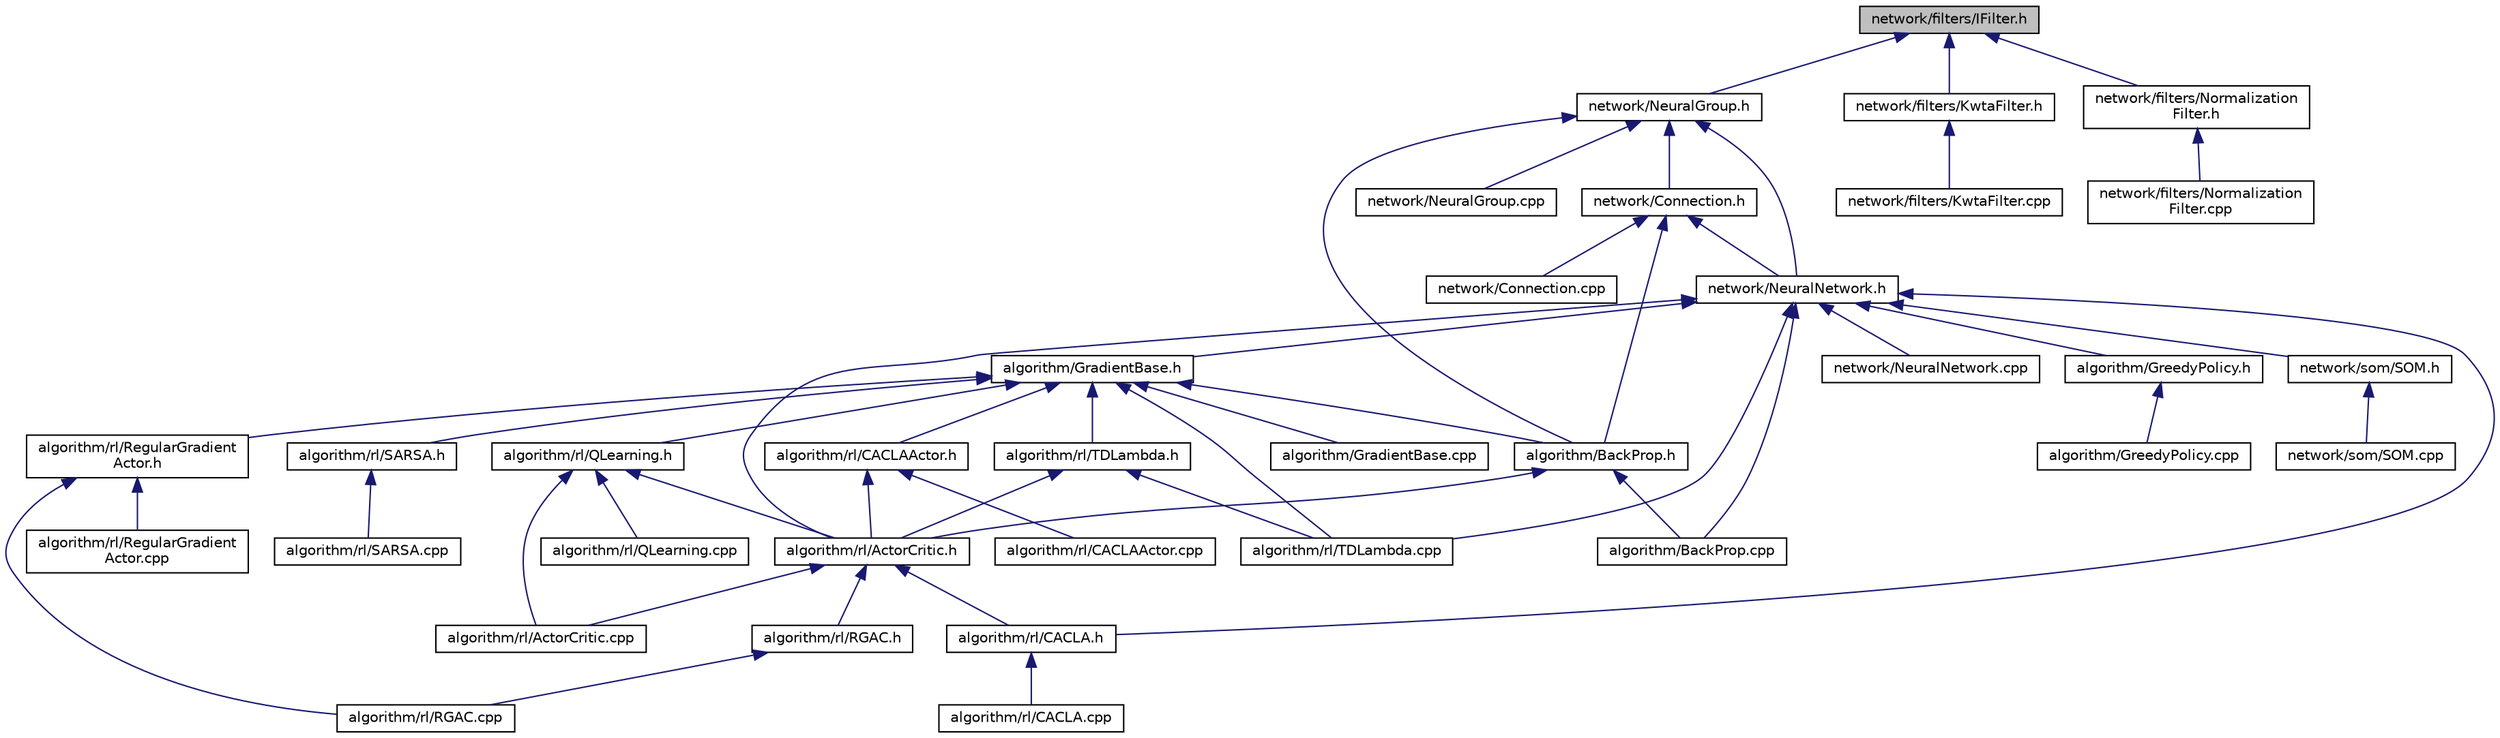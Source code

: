 digraph "network/filters/IFilter.h"
{
  edge [fontname="Helvetica",fontsize="10",labelfontname="Helvetica",labelfontsize="10"];
  node [fontname="Helvetica",fontsize="10",shape=record];
  Node1 [label="network/filters/IFilter.h",height=0.2,width=0.4,color="black", fillcolor="grey75", style="filled", fontcolor="black"];
  Node1 -> Node2 [dir="back",color="midnightblue",fontsize="10",style="solid",fontname="Helvetica"];
  Node2 [label="network/NeuralGroup.h",height=0.2,width=0.4,color="black", fillcolor="white", style="filled",URL="$_neural_group_8h.html"];
  Node2 -> Node3 [dir="back",color="midnightblue",fontsize="10",style="solid",fontname="Helvetica"];
  Node3 [label="network/NeuralNetwork.h",height=0.2,width=0.4,color="black", fillcolor="white", style="filled",URL="$_neural_network_8h.html"];
  Node3 -> Node4 [dir="back",color="midnightblue",fontsize="10",style="solid",fontname="Helvetica"];
  Node4 [label="algorithm/BackProp.cpp",height=0.2,width=0.4,color="black", fillcolor="white", style="filled",URL="$_back_prop_8cpp.html"];
  Node3 -> Node5 [dir="back",color="midnightblue",fontsize="10",style="solid",fontname="Helvetica"];
  Node5 [label="algorithm/GradientBase.h",height=0.2,width=0.4,color="black", fillcolor="white", style="filled",URL="$_gradient_base_8h.html"];
  Node5 -> Node6 [dir="back",color="midnightblue",fontsize="10",style="solid",fontname="Helvetica"];
  Node6 [label="algorithm/BackProp.h",height=0.2,width=0.4,color="black", fillcolor="white", style="filled",URL="$_back_prop_8h.html"];
  Node6 -> Node4 [dir="back",color="midnightblue",fontsize="10",style="solid",fontname="Helvetica"];
  Node6 -> Node7 [dir="back",color="midnightblue",fontsize="10",style="solid",fontname="Helvetica"];
  Node7 [label="algorithm/rl/ActorCritic.h",height=0.2,width=0.4,color="black", fillcolor="white", style="filled",URL="$_actor_critic_8h.html"];
  Node7 -> Node8 [dir="back",color="midnightblue",fontsize="10",style="solid",fontname="Helvetica"];
  Node8 [label="algorithm/rl/ActorCritic.cpp",height=0.2,width=0.4,color="black", fillcolor="white", style="filled",URL="$_actor_critic_8cpp.html"];
  Node7 -> Node9 [dir="back",color="midnightblue",fontsize="10",style="solid",fontname="Helvetica"];
  Node9 [label="algorithm/rl/CACLA.h",height=0.2,width=0.4,color="black", fillcolor="white", style="filled",URL="$_c_a_c_l_a_8h.html"];
  Node9 -> Node10 [dir="back",color="midnightblue",fontsize="10",style="solid",fontname="Helvetica"];
  Node10 [label="algorithm/rl/CACLA.cpp",height=0.2,width=0.4,color="black", fillcolor="white", style="filled",URL="$_c_a_c_l_a_8cpp.html"];
  Node7 -> Node11 [dir="back",color="midnightblue",fontsize="10",style="solid",fontname="Helvetica"];
  Node11 [label="algorithm/rl/RGAC.h",height=0.2,width=0.4,color="black", fillcolor="white", style="filled",URL="$_r_g_a_c_8h.html"];
  Node11 -> Node12 [dir="back",color="midnightblue",fontsize="10",style="solid",fontname="Helvetica"];
  Node12 [label="algorithm/rl/RGAC.cpp",height=0.2,width=0.4,color="black", fillcolor="white", style="filled",URL="$_r_g_a_c_8cpp.html"];
  Node5 -> Node13 [dir="back",color="midnightblue",fontsize="10",style="solid",fontname="Helvetica"];
  Node13 [label="algorithm/GradientBase.cpp",height=0.2,width=0.4,color="black", fillcolor="white", style="filled",URL="$_gradient_base_8cpp.html"];
  Node5 -> Node14 [dir="back",color="midnightblue",fontsize="10",style="solid",fontname="Helvetica"];
  Node14 [label="algorithm/rl/TDLambda.h",height=0.2,width=0.4,color="black", fillcolor="white", style="filled",URL="$_t_d_lambda_8h.html"];
  Node14 -> Node7 [dir="back",color="midnightblue",fontsize="10",style="solid",fontname="Helvetica"];
  Node14 -> Node15 [dir="back",color="midnightblue",fontsize="10",style="solid",fontname="Helvetica"];
  Node15 [label="algorithm/rl/TDLambda.cpp",height=0.2,width=0.4,color="black", fillcolor="white", style="filled",URL="$_t_d_lambda_8cpp.html"];
  Node5 -> Node16 [dir="back",color="midnightblue",fontsize="10",style="solid",fontname="Helvetica"];
  Node16 [label="algorithm/rl/CACLAActor.h",height=0.2,width=0.4,color="black", fillcolor="white", style="filled",URL="$_c_a_c_l_a_actor_8h.html"];
  Node16 -> Node7 [dir="back",color="midnightblue",fontsize="10",style="solid",fontname="Helvetica"];
  Node16 -> Node17 [dir="back",color="midnightblue",fontsize="10",style="solid",fontname="Helvetica"];
  Node17 [label="algorithm/rl/CACLAActor.cpp",height=0.2,width=0.4,color="black", fillcolor="white", style="filled",URL="$_c_a_c_l_a_actor_8cpp.html"];
  Node5 -> Node18 [dir="back",color="midnightblue",fontsize="10",style="solid",fontname="Helvetica"];
  Node18 [label="algorithm/rl/QLearning.h",height=0.2,width=0.4,color="black", fillcolor="white", style="filled",URL="$_q_learning_8h.html"];
  Node18 -> Node7 [dir="back",color="midnightblue",fontsize="10",style="solid",fontname="Helvetica"];
  Node18 -> Node8 [dir="back",color="midnightblue",fontsize="10",style="solid",fontname="Helvetica"];
  Node18 -> Node19 [dir="back",color="midnightblue",fontsize="10",style="solid",fontname="Helvetica"];
  Node19 [label="algorithm/rl/QLearning.cpp",height=0.2,width=0.4,color="black", fillcolor="white", style="filled",URL="$_q_learning_8cpp.html"];
  Node5 -> Node20 [dir="back",color="midnightblue",fontsize="10",style="solid",fontname="Helvetica"];
  Node20 [label="algorithm/rl/RegularGradient\lActor.h",height=0.2,width=0.4,color="black", fillcolor="white", style="filled",URL="$_regular_gradient_actor_8h.html"];
  Node20 -> Node21 [dir="back",color="midnightblue",fontsize="10",style="solid",fontname="Helvetica"];
  Node21 [label="algorithm/rl/RegularGradient\lActor.cpp",height=0.2,width=0.4,color="black", fillcolor="white", style="filled",URL="$_regular_gradient_actor_8cpp.html"];
  Node20 -> Node12 [dir="back",color="midnightblue",fontsize="10",style="solid",fontname="Helvetica"];
  Node5 -> Node22 [dir="back",color="midnightblue",fontsize="10",style="solid",fontname="Helvetica"];
  Node22 [label="algorithm/rl/SARSA.h",height=0.2,width=0.4,color="black", fillcolor="white", style="filled",URL="$_s_a_r_s_a_8h.html"];
  Node22 -> Node23 [dir="back",color="midnightblue",fontsize="10",style="solid",fontname="Helvetica"];
  Node23 [label="algorithm/rl/SARSA.cpp",height=0.2,width=0.4,color="black", fillcolor="white", style="filled",URL="$_s_a_r_s_a_8cpp.html"];
  Node5 -> Node15 [dir="back",color="midnightblue",fontsize="10",style="solid",fontname="Helvetica"];
  Node3 -> Node24 [dir="back",color="midnightblue",fontsize="10",style="solid",fontname="Helvetica"];
  Node24 [label="algorithm/GreedyPolicy.h",height=0.2,width=0.4,color="black", fillcolor="white", style="filled",URL="$_greedy_policy_8h.html"];
  Node24 -> Node25 [dir="back",color="midnightblue",fontsize="10",style="solid",fontname="Helvetica"];
  Node25 [label="algorithm/GreedyPolicy.cpp",height=0.2,width=0.4,color="black", fillcolor="white", style="filled",URL="$_greedy_policy_8cpp.html"];
  Node3 -> Node7 [dir="back",color="midnightblue",fontsize="10",style="solid",fontname="Helvetica"];
  Node3 -> Node9 [dir="back",color="midnightblue",fontsize="10",style="solid",fontname="Helvetica"];
  Node3 -> Node15 [dir="back",color="midnightblue",fontsize="10",style="solid",fontname="Helvetica"];
  Node3 -> Node26 [dir="back",color="midnightblue",fontsize="10",style="solid",fontname="Helvetica"];
  Node26 [label="network/NeuralNetwork.cpp",height=0.2,width=0.4,color="black", fillcolor="white", style="filled",URL="$_neural_network_8cpp.html"];
  Node3 -> Node27 [dir="back",color="midnightblue",fontsize="10",style="solid",fontname="Helvetica"];
  Node27 [label="network/som/SOM.h",height=0.2,width=0.4,color="black", fillcolor="white", style="filled",URL="$_s_o_m_8h.html"];
  Node27 -> Node28 [dir="back",color="midnightblue",fontsize="10",style="solid",fontname="Helvetica"];
  Node28 [label="network/som/SOM.cpp",height=0.2,width=0.4,color="black", fillcolor="white", style="filled",URL="$_s_o_m_8cpp.html"];
  Node2 -> Node29 [dir="back",color="midnightblue",fontsize="10",style="solid",fontname="Helvetica"];
  Node29 [label="network/Connection.h",height=0.2,width=0.4,color="black", fillcolor="white", style="filled",URL="$_connection_8h.html"];
  Node29 -> Node3 [dir="back",color="midnightblue",fontsize="10",style="solid",fontname="Helvetica"];
  Node29 -> Node6 [dir="back",color="midnightblue",fontsize="10",style="solid",fontname="Helvetica"];
  Node29 -> Node30 [dir="back",color="midnightblue",fontsize="10",style="solid",fontname="Helvetica"];
  Node30 [label="network/Connection.cpp",height=0.2,width=0.4,color="black", fillcolor="white", style="filled",URL="$_connection_8cpp.html"];
  Node2 -> Node6 [dir="back",color="midnightblue",fontsize="10",style="solid",fontname="Helvetica"];
  Node2 -> Node31 [dir="back",color="midnightblue",fontsize="10",style="solid",fontname="Helvetica"];
  Node31 [label="network/NeuralGroup.cpp",height=0.2,width=0.4,color="black", fillcolor="white", style="filled",URL="$_neural_group_8cpp.html"];
  Node1 -> Node32 [dir="back",color="midnightblue",fontsize="10",style="solid",fontname="Helvetica"];
  Node32 [label="network/filters/KwtaFilter.h",height=0.2,width=0.4,color="black", fillcolor="white", style="filled",URL="$_kwta_filter_8h.html"];
  Node32 -> Node33 [dir="back",color="midnightblue",fontsize="10",style="solid",fontname="Helvetica"];
  Node33 [label="network/filters/KwtaFilter.cpp",height=0.2,width=0.4,color="black", fillcolor="white", style="filled",URL="$_kwta_filter_8cpp.html"];
  Node1 -> Node34 [dir="back",color="midnightblue",fontsize="10",style="solid",fontname="Helvetica"];
  Node34 [label="network/filters/Normalization\lFilter.h",height=0.2,width=0.4,color="black", fillcolor="white", style="filled",URL="$_normalization_filter_8h.html"];
  Node34 -> Node35 [dir="back",color="midnightblue",fontsize="10",style="solid",fontname="Helvetica"];
  Node35 [label="network/filters/Normalization\lFilter.cpp",height=0.2,width=0.4,color="black", fillcolor="white", style="filled",URL="$_normalization_filter_8cpp.html"];
}
